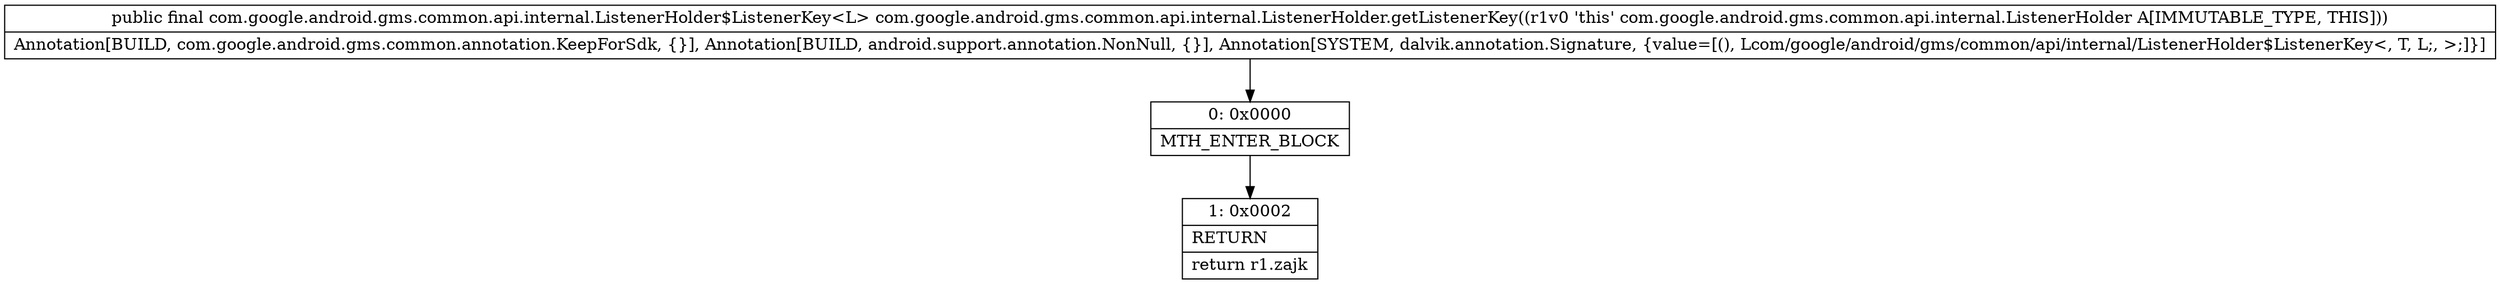 digraph "CFG forcom.google.android.gms.common.api.internal.ListenerHolder.getListenerKey()Lcom\/google\/android\/gms\/common\/api\/internal\/ListenerHolder$ListenerKey;" {
Node_0 [shape=record,label="{0\:\ 0x0000|MTH_ENTER_BLOCK\l}"];
Node_1 [shape=record,label="{1\:\ 0x0002|RETURN\l|return r1.zajk\l}"];
MethodNode[shape=record,label="{public final com.google.android.gms.common.api.internal.ListenerHolder$ListenerKey\<L\> com.google.android.gms.common.api.internal.ListenerHolder.getListenerKey((r1v0 'this' com.google.android.gms.common.api.internal.ListenerHolder A[IMMUTABLE_TYPE, THIS]))  | Annotation[BUILD, com.google.android.gms.common.annotation.KeepForSdk, \{\}], Annotation[BUILD, android.support.annotation.NonNull, \{\}], Annotation[SYSTEM, dalvik.annotation.Signature, \{value=[(), Lcom\/google\/android\/gms\/common\/api\/internal\/ListenerHolder$ListenerKey\<, T, L;, \>;]\}]\l}"];
MethodNode -> Node_0;
Node_0 -> Node_1;
}

